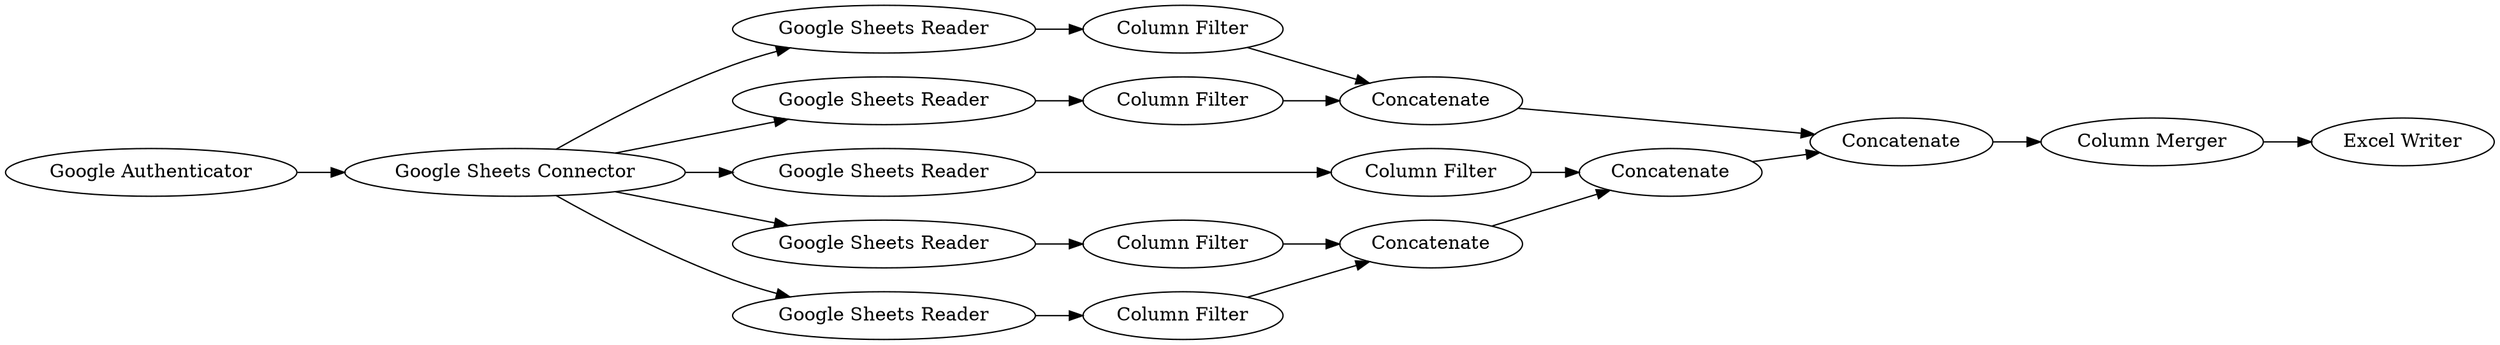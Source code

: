 digraph {
	2 [label="Google Authenticator"]
	4 [label="Google Sheets Connector"]
	6 [label="Google Sheets Reader"]
	9 [label="Google Sheets Reader"]
	10 [label="Google Sheets Reader"]
	11 [label="Google Sheets Reader"]
	12 [label="Google Sheets Reader"]
	22 [label="Column Filter"]
	23 [label="Column Filter"]
	24 [label=Concatenate]
	25 [label="Column Filter"]
	26 [label="Column Filter"]
	27 [label="Column Filter"]
	28 [label=Concatenate]
	29 [label=Concatenate]
	30 [label=Concatenate]
	32 [label="Column Merger"]
	33 [label="Excel Writer"]
	2 -> 4
	4 -> 6
	4 -> 12
	4 -> 9
	4 -> 10
	4 -> 11
	6 -> 26
	9 -> 23
	10 -> 25
	11 -> 22
	12 -> 27
	22 -> 24
	23 -> 24
	24 -> 29
	25 -> 29
	26 -> 28
	27 -> 28
	28 -> 30
	29 -> 30
	30 -> 32
	32 -> 33
	rankdir=LR
}
